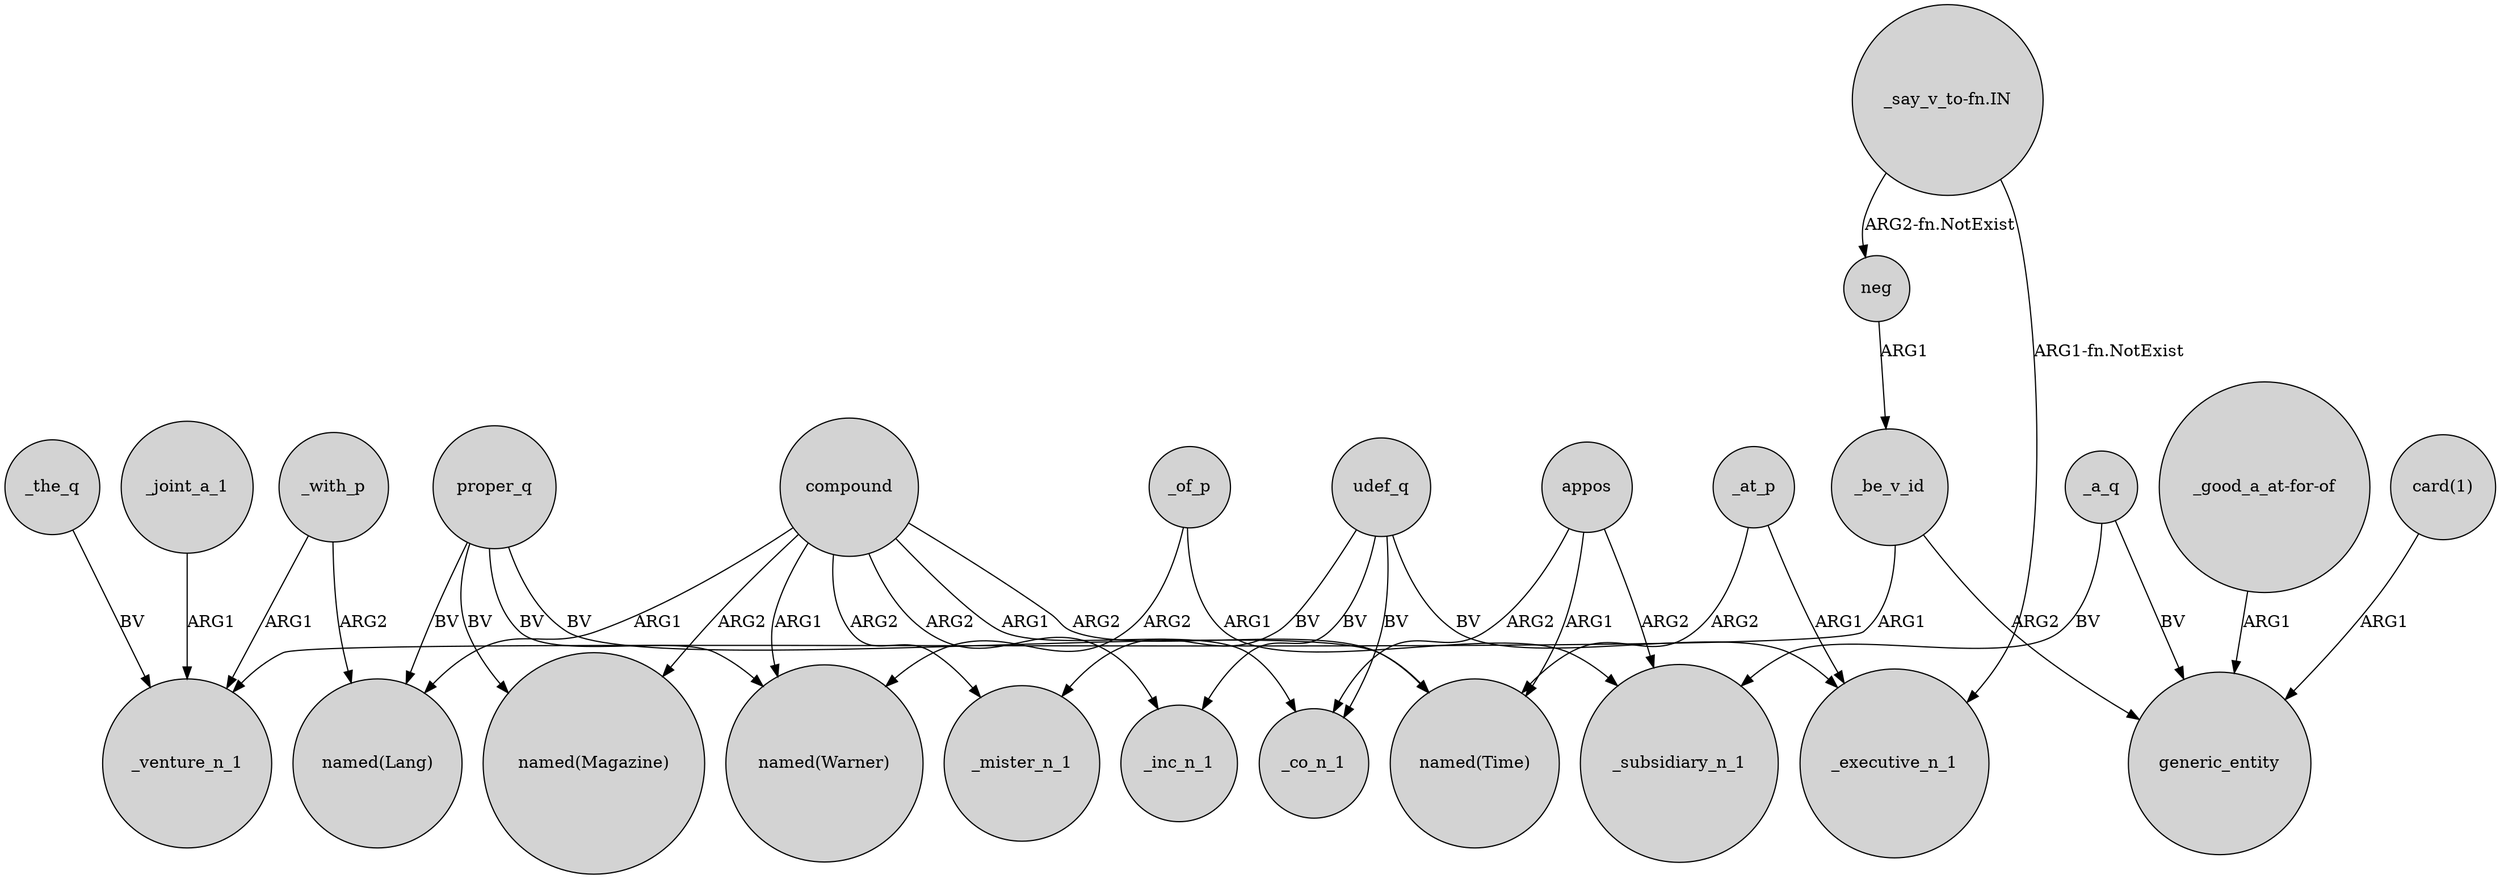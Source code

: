 digraph {
	node [shape=circle style=filled]
	_joint_a_1 -> _venture_n_1 [label=ARG1]
	_of_p -> _subsidiary_n_1 [label=ARG1]
	proper_q -> "named(Lang)" [label=BV]
	udef_q -> _inc_n_1 [label=BV]
	"_say_v_to-fn.IN" -> _executive_n_1 [label="ARG1-fn.NotExist"]
	appos -> _subsidiary_n_1 [label=ARG2]
	_with_p -> "named(Lang)" [label=ARG2]
	udef_q -> _executive_n_1 [label=BV]
	compound -> "named(Lang)" [label=ARG1]
	proper_q -> "named(Magazine)" [label=BV]
	compound -> _mister_n_1 [label=ARG2]
	appos -> "named(Time)" [label=ARG1]
	udef_q -> _mister_n_1 [label=BV]
	_a_q -> generic_entity [label=BV]
	_at_p -> _executive_n_1 [label=ARG1]
	_at_p -> "named(Time)" [label=ARG2]
	_of_p -> "named(Warner)" [label=ARG2]
	_be_v_id -> generic_entity [label=ARG2]
	_a_q -> _subsidiary_n_1 [label=BV]
	compound -> "named(Warner)" [label=ARG1]
	compound -> "named(Magazine)" [label=ARG2]
	udef_q -> _co_n_1 [label=BV]
	"_good_a_at-for-of" -> generic_entity [label=ARG1]
	appos -> _co_n_1 [label=ARG2]
	_with_p -> _venture_n_1 [label=ARG1]
	_the_q -> _venture_n_1 [label=BV]
	proper_q -> "named(Time)" [label=BV]
	"card(1)" -> generic_entity [label=ARG1]
	neg -> _be_v_id [label=ARG1]
	proper_q -> "named(Warner)" [label=BV]
	_be_v_id -> _venture_n_1 [label=ARG1]
	compound -> "named(Time)" [label=ARG2]
	compound -> _co_n_1 [label=ARG1]
	compound -> _inc_n_1 [label=ARG2]
	"_say_v_to-fn.IN" -> neg [label="ARG2-fn.NotExist"]
}

